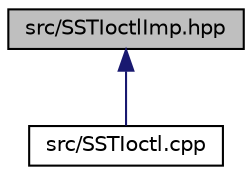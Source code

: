 digraph "src/SSTIoctlImp.hpp"
{
  edge [fontname="Helvetica",fontsize="10",labelfontname="Helvetica",labelfontsize="10"];
  node [fontname="Helvetica",fontsize="10",shape=record];
  Node6 [label="src/SSTIoctlImp.hpp",height=0.2,width=0.4,color="black", fillcolor="grey75", style="filled", fontcolor="black"];
  Node6 -> Node7 [dir="back",color="midnightblue",fontsize="10",style="solid",fontname="Helvetica"];
  Node7 [label="src/SSTIoctl.cpp",height=0.2,width=0.4,color="black", fillcolor="white", style="filled",URL="$_s_s_t_ioctl_8cpp.html"];
}
